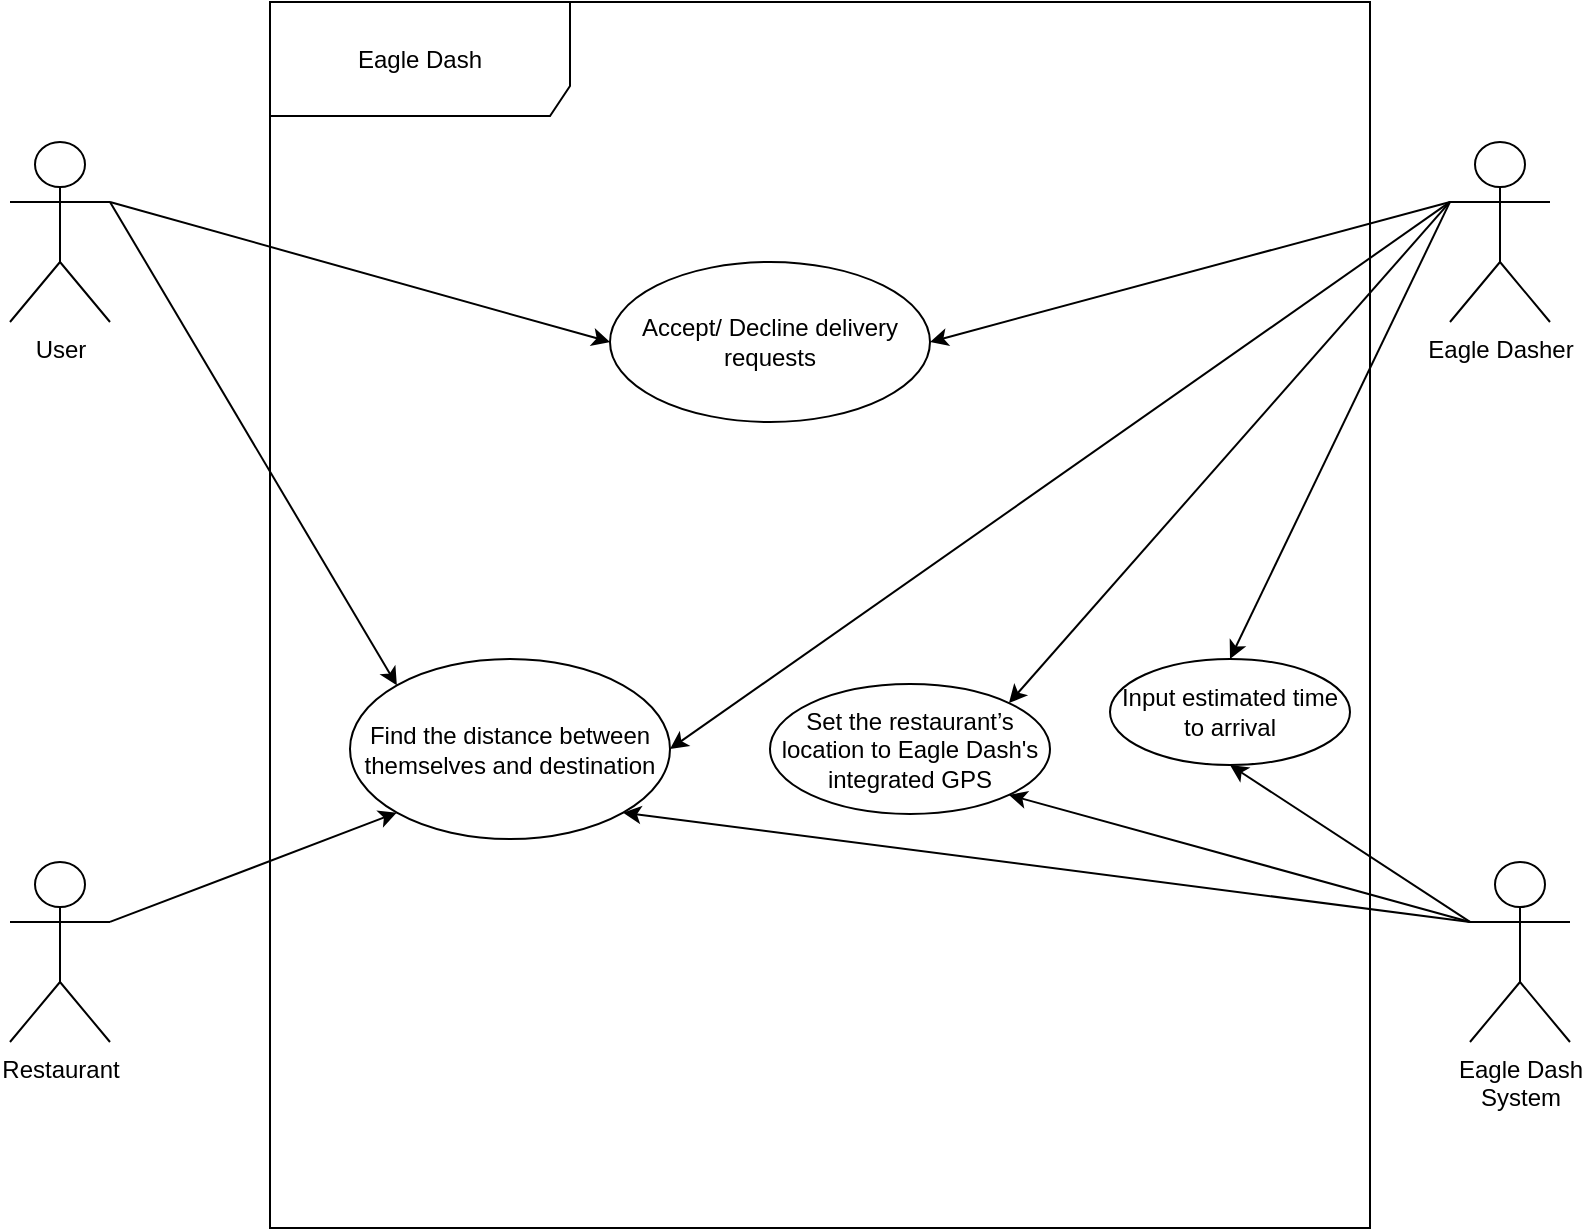 <mxfile version="14.6.10" type="google"><diagram name="Page-1" id="e7e014a7-5840-1c2e-5031-d8a46d1fe8dd"><mxGraphModel dx="1038" dy="617" grid="1" gridSize="10" guides="1" tooltips="1" connect="1" arrows="1" fold="1" page="1" pageScale="1" pageWidth="1169" pageHeight="826" background="#ffffff" math="0" shadow="0"><root><mxCell id="0"/><mxCell id="1" parent="0"/><mxCell id="nfL4swBkbHBf5MXl9Mqg-41" value="Eagle Dash" style="shape=umlFrame;whiteSpace=wrap;html=1;width=150;height=57;" parent="1" vertex="1"><mxGeometry x="300" y="120" width="550" height="613" as="geometry"/></mxCell><mxCell id="nfL4swBkbHBf5MXl9Mqg-42" value="User" style="shape=umlActor;verticalLabelPosition=bottom;verticalAlign=top;html=1;" parent="1" vertex="1"><mxGeometry x="170" y="190" width="50" height="90" as="geometry"/></mxCell><mxCell id="nfL4swBkbHBf5MXl9Mqg-43" value="Eagle Dasher" style="shape=umlActor;verticalLabelPosition=bottom;verticalAlign=top;html=1;" parent="1" vertex="1"><mxGeometry x="890" y="190" width="50" height="90" as="geometry"/></mxCell><mxCell id="nfL4swBkbHBf5MXl9Mqg-46" value="Accept/ Decline delivery requests" style="ellipse;whiteSpace=wrap;html=1;" parent="1" vertex="1"><mxGeometry x="470" y="250" width="160" height="80" as="geometry"/></mxCell><mxCell id="nfL4swBkbHBf5MXl9Mqg-47" value="Set the restaurant’s location to Eagle Dash's integrated GPS" style="ellipse;whiteSpace=wrap;html=1;" parent="1" vertex="1"><mxGeometry x="550" y="461" width="140" height="65" as="geometry"/></mxCell><mxCell id="nfL4swBkbHBf5MXl9Mqg-50" value="Find the distance between themselves and destination" style="ellipse;whiteSpace=wrap;html=1;" parent="1" vertex="1"><mxGeometry x="340" y="448.5" width="160" height="90" as="geometry"/></mxCell><mxCell id="nfL4swBkbHBf5MXl9Mqg-51" value="" style="endArrow=classic;html=1;exitX=0;exitY=0.333;exitDx=0;exitDy=0;exitPerimeter=0;entryX=1;entryY=0.5;entryDx=0;entryDy=0;" parent="1" source="nfL4swBkbHBf5MXl9Mqg-43" target="nfL4swBkbHBf5MXl9Mqg-50" edge="1"><mxGeometry width="50" height="50" relative="1" as="geometry"><mxPoint x="970.08" y="373.46" as="sourcePoint"/><mxPoint x="689.999" y="209.996" as="targetPoint"/></mxGeometry></mxCell><mxCell id="nfL4swBkbHBf5MXl9Mqg-52" value="Input estimated time to arrival" style="ellipse;whiteSpace=wrap;html=1;" parent="1" vertex="1"><mxGeometry x="720" y="448.5" width="120" height="53" as="geometry"/></mxCell><mxCell id="nfL4swBkbHBf5MXl9Mqg-55" value="Eagle Dash&lt;br&gt;System" style="shape=umlActor;verticalLabelPosition=bottom;verticalAlign=top;html=1;" parent="1" vertex="1"><mxGeometry x="900" y="550" width="50" height="90" as="geometry"/></mxCell><mxCell id="5l5GdSuXyZPt6i71wQDZ-1" value="" style="endArrow=classic;html=1;entryX=0;entryY=0;entryDx=0;entryDy=0;exitX=1;exitY=0.333;exitDx=0;exitDy=0;exitPerimeter=0;" parent="1" source="nfL4swBkbHBf5MXl9Mqg-42" target="nfL4swBkbHBf5MXl9Mqg-50" edge="1"><mxGeometry width="50" height="50" relative="1" as="geometry"><mxPoint x="200" y="374" as="sourcePoint"/><mxPoint x="435" y="476" as="targetPoint"/></mxGeometry></mxCell><mxCell id="5l5GdSuXyZPt6i71wQDZ-2" value="" style="endArrow=classic;html=1;exitX=0;exitY=0.333;exitDx=0;exitDy=0;exitPerimeter=0;entryX=1;entryY=1;entryDx=0;entryDy=0;" parent="1" source="nfL4swBkbHBf5MXl9Mqg-55" target="nfL4swBkbHBf5MXl9Mqg-47" edge="1"><mxGeometry width="50" height="50" relative="1" as="geometry"><mxPoint x="980.5" y="590.25" as="sourcePoint"/><mxPoint x="699.997" y="499.999" as="targetPoint"/></mxGeometry></mxCell><mxCell id="3YzJY89SY547g44hOvQj-5" value="" style="endArrow=classic;html=1;entryX=0;entryY=0.5;entryDx=0;entryDy=0;exitX=1;exitY=0.333;exitDx=0;exitDy=0;exitPerimeter=0;" parent="1" source="nfL4swBkbHBf5MXl9Mqg-42" target="nfL4swBkbHBf5MXl9Mqg-46" edge="1"><mxGeometry width="50" height="50" relative="1" as="geometry"><mxPoint x="220" y="273" as="sourcePoint"/><mxPoint x="370" y="388" as="targetPoint"/></mxGeometry></mxCell><mxCell id="3YzJY89SY547g44hOvQj-7" value="" style="endArrow=classic;html=1;exitX=0;exitY=0.333;exitDx=0;exitDy=0;exitPerimeter=0;entryX=0.5;entryY=1;entryDx=0;entryDy=0;" parent="1" source="nfL4swBkbHBf5MXl9Mqg-55" target="nfL4swBkbHBf5MXl9Mqg-52" edge="1"><mxGeometry width="50" height="50" relative="1" as="geometry"><mxPoint x="910" y="600" as="sourcePoint"/><mxPoint x="649.497" y="569.749" as="targetPoint"/></mxGeometry></mxCell><mxCell id="3YzJY89SY547g44hOvQj-10" value="Restaurant" style="shape=umlActor;verticalLabelPosition=bottom;verticalAlign=top;html=1;" parent="1" vertex="1"><mxGeometry x="170" y="550" width="50" height="90" as="geometry"/></mxCell><mxCell id="3YzJY89SY547g44hOvQj-12" value="" style="endArrow=classic;html=1;entryX=0;entryY=1;entryDx=0;entryDy=0;exitX=1;exitY=0.333;exitDx=0;exitDy=0;exitPerimeter=0;" parent="1" source="3YzJY89SY547g44hOvQj-10" target="nfL4swBkbHBf5MXl9Mqg-50" edge="1"><mxGeometry width="50" height="50" relative="1" as="geometry"><mxPoint x="230" y="265" as="sourcePoint"/><mxPoint x="530" y="20" as="targetPoint"/></mxGeometry></mxCell><mxCell id="3YzJY89SY547g44hOvQj-13" value="" style="endArrow=classic;html=1;exitX=0;exitY=0.333;exitDx=0;exitDy=0;exitPerimeter=0;entryX=1;entryY=0.5;entryDx=0;entryDy=0;" parent="1" source="nfL4swBkbHBf5MXl9Mqg-43" target="nfL4swBkbHBf5MXl9Mqg-46" edge="1"><mxGeometry width="50" height="50" relative="1" as="geometry"><mxPoint x="930" y="183" as="sourcePoint"/><mxPoint x="650" y="265" as="targetPoint"/></mxGeometry></mxCell><mxCell id="3YzJY89SY547g44hOvQj-14" value="" style="endArrow=classic;html=1;exitX=0;exitY=0.333;exitDx=0;exitDy=0;exitPerimeter=0;entryX=0.5;entryY=0;entryDx=0;entryDy=0;" parent="1" source="nfL4swBkbHBf5MXl9Mqg-43" target="nfL4swBkbHBf5MXl9Mqg-52" edge="1"><mxGeometry width="50" height="50" relative="1" as="geometry"><mxPoint x="930" y="183" as="sourcePoint"/><mxPoint x="650" y="265" as="targetPoint"/></mxGeometry></mxCell><mxCell id="3YzJY89SY547g44hOvQj-15" value="" style="endArrow=classic;html=1;exitX=0;exitY=0.333;exitDx=0;exitDy=0;exitPerimeter=0;entryX=1;entryY=0;entryDx=0;entryDy=0;" parent="1" source="nfL4swBkbHBf5MXl9Mqg-43" target="nfL4swBkbHBf5MXl9Mqg-47" edge="1"><mxGeometry width="50" height="50" relative="1" as="geometry"><mxPoint x="930" y="183" as="sourcePoint"/><mxPoint x="639.497" y="350.251" as="targetPoint"/></mxGeometry></mxCell><mxCell id="3YzJY89SY547g44hOvQj-16" value="" style="endArrow=classic;html=1;exitX=0;exitY=0.333;exitDx=0;exitDy=0;exitPerimeter=0;entryX=1;entryY=1;entryDx=0;entryDy=0;" parent="1" source="nfL4swBkbHBf5MXl9Mqg-55" target="nfL4swBkbHBf5MXl9Mqg-50" edge="1"><mxGeometry width="50" height="50" relative="1" as="geometry"><mxPoint x="910" y="590" as="sourcePoint"/><mxPoint x="570" y="595" as="targetPoint"/></mxGeometry></mxCell></root></mxGraphModel></diagram></mxfile>